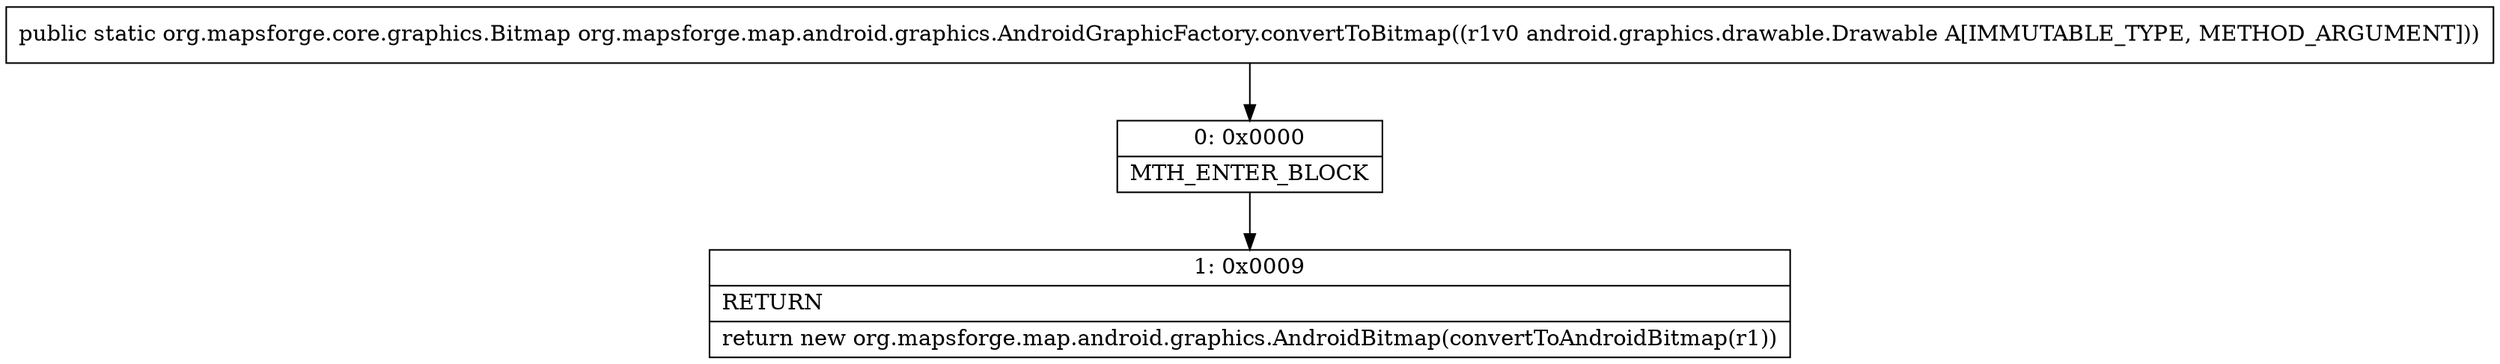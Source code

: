 digraph "CFG fororg.mapsforge.map.android.graphics.AndroidGraphicFactory.convertToBitmap(Landroid\/graphics\/drawable\/Drawable;)Lorg\/mapsforge\/core\/graphics\/Bitmap;" {
Node_0 [shape=record,label="{0\:\ 0x0000|MTH_ENTER_BLOCK\l}"];
Node_1 [shape=record,label="{1\:\ 0x0009|RETURN\l|return new org.mapsforge.map.android.graphics.AndroidBitmap(convertToAndroidBitmap(r1))\l}"];
MethodNode[shape=record,label="{public static org.mapsforge.core.graphics.Bitmap org.mapsforge.map.android.graphics.AndroidGraphicFactory.convertToBitmap((r1v0 android.graphics.drawable.Drawable A[IMMUTABLE_TYPE, METHOD_ARGUMENT])) }"];
MethodNode -> Node_0;
Node_0 -> Node_1;
}

